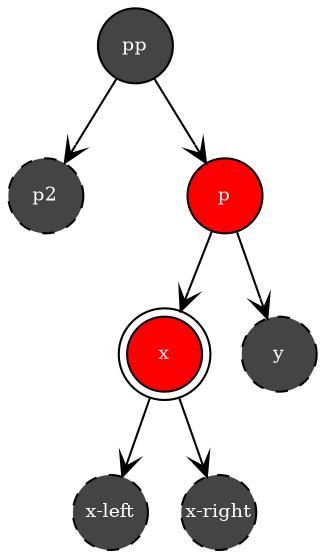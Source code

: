 digraph G {
    graph [nodesep=0.1]
    node [shape=circle style="filled" fillcolor="#444444" fontcolor="white" fontsize=9 fixedsize=true]
    edge [arrowhead=vee]        
    
    p2  [style="dashed,filled"]
    _pp [group=pp style=invis]
    p   [group=p fillcolor="red"]
    
    x   [group=x shape=doublecircle fillcolor="red"]
    _p  [group=p label="" width=0 style=invis]
    y   [style="dashed,filled"]
    

    x_L [style="dashed,filled" label="x-left"]
    _x  [group=x label="" width=0 style=invis]
    x_R [style="dashed,filled" label="x-right"]

    pp -> p
    pp -> _pp [style=invis]
    pp -> p2
    
    p -> y
    p -> _p [style=invis]
    p -> x
    
    x -> x_L
    x -> _x  [style=invis]
    x -> x_R
}